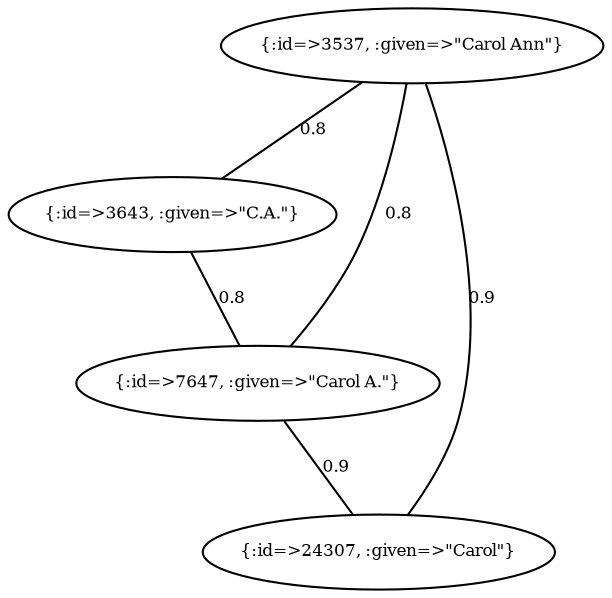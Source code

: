 graph Collector__WeightedGraph {
    "{:id=>3537, :given=>\"Carol Ann\"}" [
        fontsize = 8,
        label = "{:id=>3537, :given=>\"Carol Ann\"}"
    ]

    "{:id=>3643, :given=>\"C.A.\"}" [
        fontsize = 8,
        label = "{:id=>3643, :given=>\"C.A.\"}"
    ]

    "{:id=>7647, :given=>\"Carol A.\"}" [
        fontsize = 8,
        label = "{:id=>7647, :given=>\"Carol A.\"}"
    ]

    "{:id=>24307, :given=>\"Carol\"}" [
        fontsize = 8,
        label = "{:id=>24307, :given=>\"Carol\"}"
    ]

    "{:id=>3537, :given=>\"Carol Ann\"}" -- "{:id=>3643, :given=>\"C.A.\"}" [
        fontsize = 8,
        label = 0.8
    ]

    "{:id=>3537, :given=>\"Carol Ann\"}" -- "{:id=>7647, :given=>\"Carol A.\"}" [
        fontsize = 8,
        label = 0.8
    ]

    "{:id=>3537, :given=>\"Carol Ann\"}" -- "{:id=>24307, :given=>\"Carol\"}" [
        fontsize = 8,
        label = 0.9
    ]

    "{:id=>3643, :given=>\"C.A.\"}" -- "{:id=>7647, :given=>\"Carol A.\"}" [
        fontsize = 8,
        label = 0.8
    ]

    "{:id=>7647, :given=>\"Carol A.\"}" -- "{:id=>24307, :given=>\"Carol\"}" [
        fontsize = 8,
        label = 0.9
    ]
}
